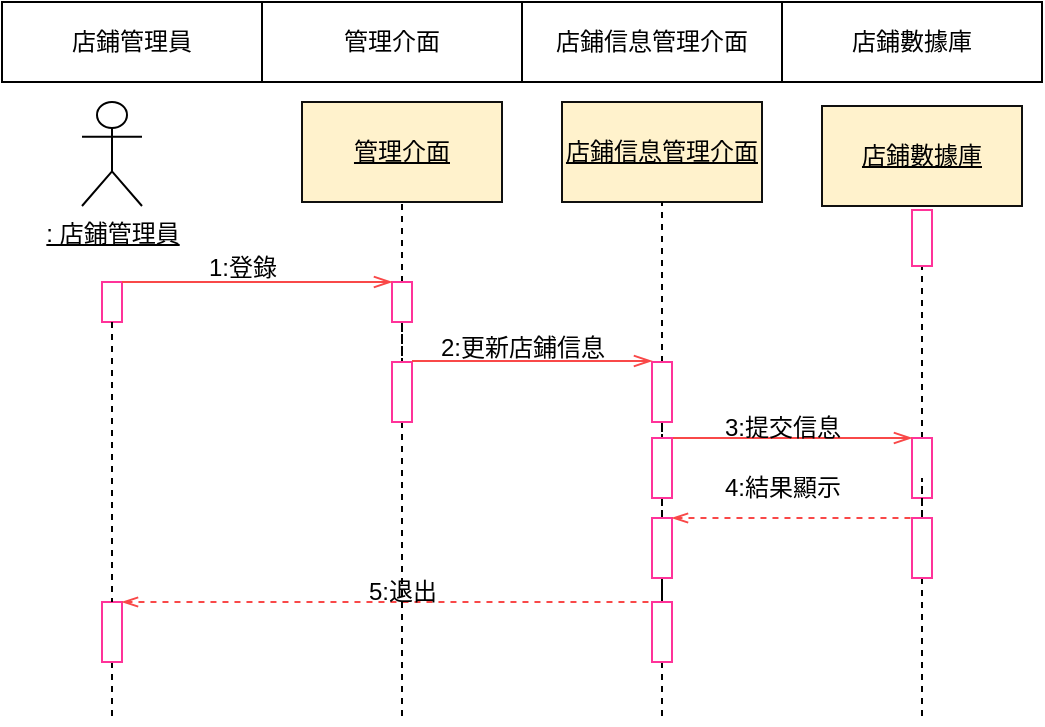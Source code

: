<mxfile version="22.1.15" type="github">
  <diagram name="第 1 页" id="H0MZ5BUimCgYnHS8gh_F">
    <mxGraphModel dx="1042" dy="535" grid="1" gridSize="10" guides="1" tooltips="1" connect="1" arrows="1" fold="1" page="1" pageScale="1" pageWidth="827" pageHeight="1169" math="0" shadow="0">
      <root>
        <mxCell id="0" />
        <mxCell id="1" parent="0" />
        <mxCell id="a9WJi8XXEYe_Kd8HQ3jw-2" value="&lt;u&gt;: 店鋪管理員&lt;/u&gt;" style="shape=umlActor;verticalLabelPosition=bottom;verticalAlign=top;html=1;outlineConnect=0;" parent="1" vertex="1">
          <mxGeometry x="40" y="50" width="30" height="52" as="geometry" />
        </mxCell>
        <mxCell id="a9WJi8XXEYe_Kd8HQ3jw-3" value="&lt;u&gt;店鋪數據庫&lt;/u&gt;" style="rounded=0;whiteSpace=wrap;html=1;fillColor=#fff2cc;strokeColor=#10100f;" parent="1" vertex="1">
          <mxGeometry x="410" y="52" width="100" height="50" as="geometry" />
        </mxCell>
        <mxCell id="a9WJi8XXEYe_Kd8HQ3jw-4" value="&lt;u&gt;店鋪信息管理介面&lt;/u&gt;" style="rounded=0;whiteSpace=wrap;html=1;fillColor=#fff2cc;strokeColor=#10100f;" parent="1" vertex="1">
          <mxGeometry x="280" y="50" width="100" height="50" as="geometry" />
        </mxCell>
        <mxCell id="a9WJi8XXEYe_Kd8HQ3jw-5" value="&lt;u&gt;管理介面&lt;/u&gt;" style="rounded=0;whiteSpace=wrap;html=1;fillColor=#fff2cc;strokeColor=#10100f;" parent="1" vertex="1">
          <mxGeometry x="150" y="50" width="100" height="50" as="geometry" />
        </mxCell>
        <mxCell id="a9WJi8XXEYe_Kd8HQ3jw-12" value="" style="rounded=0;whiteSpace=wrap;html=1;strokeColor=#FF3399;" parent="1" vertex="1">
          <mxGeometry x="50" y="140" width="10" height="20" as="geometry" />
        </mxCell>
        <mxCell id="a9WJi8XXEYe_Kd8HQ3jw-13" style="edgeStyle=orthogonalEdgeStyle;rounded=0;orthogonalLoop=1;jettySize=auto;html=1;exitX=0.5;exitY=1;exitDx=0;exitDy=0;endArrow=none;endFill=0;dashed=1;" parent="1" source="a9WJi8XXEYe_Kd8HQ3jw-14" edge="1">
          <mxGeometry relative="1" as="geometry">
            <mxPoint x="55" y="360" as="targetPoint" />
          </mxGeometry>
        </mxCell>
        <mxCell id="a9WJi8XXEYe_Kd8HQ3jw-14" value="" style="rounded=0;whiteSpace=wrap;html=1;strokeColor=#FF3399;" parent="1" vertex="1">
          <mxGeometry x="50" y="300" width="10" height="30" as="geometry" />
        </mxCell>
        <mxCell id="a9WJi8XXEYe_Kd8HQ3jw-15" style="edgeStyle=orthogonalEdgeStyle;rounded=0;orthogonalLoop=1;jettySize=auto;html=1;exitX=0.5;exitY=1;exitDx=0;exitDy=0;entryX=0.5;entryY=0;entryDx=0;entryDy=0;dashed=1;endArrow=none;endFill=0;" parent="1" source="a9WJi8XXEYe_Kd8HQ3jw-12" target="a9WJi8XXEYe_Kd8HQ3jw-14" edge="1">
          <mxGeometry relative="1" as="geometry">
            <mxPoint x="55" y="250" as="sourcePoint" />
          </mxGeometry>
        </mxCell>
        <mxCell id="a9WJi8XXEYe_Kd8HQ3jw-17" style="edgeStyle=orthogonalEdgeStyle;rounded=0;orthogonalLoop=1;jettySize=auto;html=1;exitX=0.5;exitY=0;exitDx=0;exitDy=0;entryX=0.5;entryY=1;entryDx=0;entryDy=0;dashed=1;endArrow=none;endFill=0;" parent="1" source="a9WJi8XXEYe_Kd8HQ3jw-19" target="a9WJi8XXEYe_Kd8HQ3jw-5" edge="1">
          <mxGeometry relative="1" as="geometry">
            <Array as="points">
              <mxPoint x="200" y="140" />
            </Array>
          </mxGeometry>
        </mxCell>
        <mxCell id="a9WJi8XXEYe_Kd8HQ3jw-76" style="edgeStyle=orthogonalEdgeStyle;rounded=0;orthogonalLoop=1;jettySize=auto;html=1;entryX=0.5;entryY=0;entryDx=0;entryDy=0;endArrow=none;endFill=0;dashed=1;" parent="1" source="a9WJi8XXEYe_Kd8HQ3jw-19" target="a9WJi8XXEYe_Kd8HQ3jw-75" edge="1">
          <mxGeometry relative="1" as="geometry" />
        </mxCell>
        <mxCell id="a9WJi8XXEYe_Kd8HQ3jw-19" value="" style="rounded=0;whiteSpace=wrap;html=1;strokeColor=#FF3399;labelBackgroundColor=default;" parent="1" vertex="1">
          <mxGeometry x="195" y="140" width="10" height="20" as="geometry" />
        </mxCell>
        <mxCell id="a9WJi8XXEYe_Kd8HQ3jw-21" style="edgeStyle=orthogonalEdgeStyle;rounded=0;orthogonalLoop=1;jettySize=auto;html=1;exitX=0.5;exitY=0;exitDx=0;exitDy=0;entryX=0.5;entryY=1;entryDx=0;entryDy=0;dashed=1;endArrow=none;endFill=0;" parent="1" source="a9WJi8XXEYe_Kd8HQ3jw-22" target="a9WJi8XXEYe_Kd8HQ3jw-4" edge="1">
          <mxGeometry relative="1" as="geometry" />
        </mxCell>
        <mxCell id="a9WJi8XXEYe_Kd8HQ3jw-81" style="edgeStyle=orthogonalEdgeStyle;rounded=0;orthogonalLoop=1;jettySize=auto;html=1;entryX=0.5;entryY=0;entryDx=0;entryDy=0;endArrow=none;endFill=0;dashed=1;" parent="1" source="a9WJi8XXEYe_Kd8HQ3jw-22" target="a9WJi8XXEYe_Kd8HQ3jw-78" edge="1">
          <mxGeometry relative="1" as="geometry" />
        </mxCell>
        <mxCell id="a9WJi8XXEYe_Kd8HQ3jw-22" value="" style="rounded=0;whiteSpace=wrap;html=1;strokeColor=#FF3399;labelBackgroundColor=default;" parent="1" vertex="1">
          <mxGeometry x="325" y="180" width="10" height="30" as="geometry" />
        </mxCell>
        <mxCell id="a9WJi8XXEYe_Kd8HQ3jw-87" style="edgeStyle=orthogonalEdgeStyle;rounded=0;orthogonalLoop=1;jettySize=auto;html=1;endArrow=none;endFill=0;dashed=1;" parent="1" source="a9WJi8XXEYe_Kd8HQ3jw-24" edge="1">
          <mxGeometry relative="1" as="geometry">
            <mxPoint x="330" y="360" as="targetPoint" />
          </mxGeometry>
        </mxCell>
        <mxCell id="a9WJi8XXEYe_Kd8HQ3jw-88" value="" style="edgeStyle=orthogonalEdgeStyle;rounded=0;orthogonalLoop=1;jettySize=auto;html=1;endArrow=none;endFill=0;dashed=1;" parent="1" source="a9WJi8XXEYe_Kd8HQ3jw-24" target="a9WJi8XXEYe_Kd8HQ3jw-79" edge="1">
          <mxGeometry relative="1" as="geometry" />
        </mxCell>
        <mxCell id="a9WJi8XXEYe_Kd8HQ3jw-24" value="" style="rounded=0;whiteSpace=wrap;html=1;strokeColor=#FF3399;labelBackgroundColor=default;" parent="1" vertex="1">
          <mxGeometry x="325" y="300" width="10" height="30" as="geometry" />
        </mxCell>
        <mxCell id="a9WJi8XXEYe_Kd8HQ3jw-25" value="" style="edgeStyle=orthogonalEdgeStyle;rounded=0;orthogonalLoop=1;jettySize=auto;html=1;endArrow=none;endFill=0;dashed=1;exitX=0.5;exitY=0;exitDx=0;exitDy=0;entryX=0.5;entryY=1;entryDx=0;entryDy=0;" parent="1" source="a9WJi8XXEYe_Kd8HQ3jw-27" target="a9WJi8XXEYe_Kd8HQ3jw-51" edge="1">
          <mxGeometry relative="1" as="geometry">
            <mxPoint x="420.029" y="210" as="sourcePoint" />
            <mxPoint x="420" y="140" as="targetPoint" />
            <Array as="points">
              <mxPoint x="460" y="150" />
              <mxPoint x="460" y="150" />
            </Array>
          </mxGeometry>
        </mxCell>
        <mxCell id="a9WJi8XXEYe_Kd8HQ3jw-26" value="" style="edgeStyle=orthogonalEdgeStyle;rounded=0;orthogonalLoop=1;jettySize=auto;html=1;dashed=1;endArrow=none;endFill=0;" parent="1" source="a9WJi8XXEYe_Kd8HQ3jw-55" edge="1">
          <mxGeometry relative="1" as="geometry">
            <mxPoint x="460" y="360" as="targetPoint" />
            <Array as="points">
              <mxPoint x="460" y="360" />
            </Array>
          </mxGeometry>
        </mxCell>
        <mxCell id="a9WJi8XXEYe_Kd8HQ3jw-27" value="" style="rounded=0;whiteSpace=wrap;html=1;strokeColor=#FF3399;labelBackgroundColor=default;" parent="1" vertex="1">
          <mxGeometry x="455" y="218" width="10" height="30" as="geometry" />
        </mxCell>
        <mxCell id="a9WJi8XXEYe_Kd8HQ3jw-33" value="" style="endArrow=openThin;endFill=0;endSize=7;html=1;rounded=0;edgeStyle=orthogonalEdgeStyle;entryX=0;entryY=0;entryDx=0;entryDy=0;strokeColor=#f94848;exitX=1;exitY=0;exitDx=0;exitDy=0;" parent="1" source="a9WJi8XXEYe_Kd8HQ3jw-12" target="a9WJi8XXEYe_Kd8HQ3jw-19" edge="1">
          <mxGeometry width="160" relative="1" as="geometry">
            <mxPoint x="195" y="180" as="sourcePoint" />
            <mxPoint x="305" y="180" as="targetPoint" />
            <Array as="points">
              <mxPoint x="120" y="140" />
              <mxPoint x="120" y="140" />
            </Array>
          </mxGeometry>
        </mxCell>
        <mxCell id="a9WJi8XXEYe_Kd8HQ3jw-34" value="" style="endArrow=openThin;endFill=0;endSize=7;html=1;rounded=0;strokeColor=#f94848;exitX=1;exitY=0;exitDx=0;exitDy=0;entryX=0;entryY=0;entryDx=0;entryDy=0;" parent="1" source="a9WJi8XXEYe_Kd8HQ3jw-78" target="a9WJi8XXEYe_Kd8HQ3jw-27" edge="1">
          <mxGeometry width="160" relative="1" as="geometry">
            <mxPoint x="334" y="210" as="sourcePoint" />
            <mxPoint x="414" y="210" as="targetPoint" />
            <Array as="points" />
          </mxGeometry>
        </mxCell>
        <mxCell id="a9WJi8XXEYe_Kd8HQ3jw-37" value="" style="endArrow=none;endFill=0;endSize=7;html=1;rounded=0;strokeColor=#f94848;exitX=1;exitY=0;exitDx=0;exitDy=0;entryX=0;entryY=0;entryDx=0;entryDy=0;startArrow=openThin;startFill=0;dashed=1;" parent="1" source="a9WJi8XXEYe_Kd8HQ3jw-14" target="a9WJi8XXEYe_Kd8HQ3jw-24" edge="1">
          <mxGeometry width="160" relative="1" as="geometry">
            <mxPoint x="330" y="480" as="sourcePoint" />
            <mxPoint x="415" y="380" as="targetPoint" />
          </mxGeometry>
        </mxCell>
        <mxCell id="a9WJi8XXEYe_Kd8HQ3jw-51" value="" style="rounded=0;whiteSpace=wrap;html=1;strokeColor=#FF3399;labelBackgroundColor=default;" parent="1" vertex="1">
          <mxGeometry x="455" y="104" width="10" height="28" as="geometry" />
        </mxCell>
        <mxCell id="a9WJi8XXEYe_Kd8HQ3jw-68" value="" style="shape=table;startSize=0;container=1;collapsible=0;childLayout=tableLayout;" parent="1" vertex="1">
          <mxGeometry width="520" height="40" as="geometry" />
        </mxCell>
        <mxCell id="a9WJi8XXEYe_Kd8HQ3jw-69" value="" style="shape=tableRow;horizontal=0;startSize=0;swimlaneHead=0;swimlaneBody=0;strokeColor=inherit;top=0;left=0;bottom=0;right=0;collapsible=0;dropTarget=0;fillColor=none;points=[[0,0.5],[1,0.5]];portConstraint=eastwest;" parent="a9WJi8XXEYe_Kd8HQ3jw-68" vertex="1">
          <mxGeometry width="520" height="40" as="geometry" />
        </mxCell>
        <mxCell id="a9WJi8XXEYe_Kd8HQ3jw-70" value="店鋪管理員" style="shape=partialRectangle;html=1;whiteSpace=wrap;connectable=0;strokeColor=inherit;overflow=hidden;fillColor=none;top=0;left=0;bottom=0;right=0;pointerEvents=1;" parent="a9WJi8XXEYe_Kd8HQ3jw-69" vertex="1">
          <mxGeometry width="130" height="40" as="geometry">
            <mxRectangle width="130" height="40" as="alternateBounds" />
          </mxGeometry>
        </mxCell>
        <mxCell id="a9WJi8XXEYe_Kd8HQ3jw-71" value="管理介面" style="shape=partialRectangle;html=1;whiteSpace=wrap;connectable=0;strokeColor=inherit;overflow=hidden;fillColor=none;top=0;left=0;bottom=0;right=0;pointerEvents=1;" parent="a9WJi8XXEYe_Kd8HQ3jw-69" vertex="1">
          <mxGeometry x="130" width="130" height="40" as="geometry">
            <mxRectangle width="130" height="40" as="alternateBounds" />
          </mxGeometry>
        </mxCell>
        <mxCell id="a9WJi8XXEYe_Kd8HQ3jw-72" value="店鋪信息管理介面" style="shape=partialRectangle;html=1;whiteSpace=wrap;connectable=0;strokeColor=inherit;overflow=hidden;fillColor=none;top=0;left=0;bottom=0;right=0;pointerEvents=1;" parent="a9WJi8XXEYe_Kd8HQ3jw-69" vertex="1">
          <mxGeometry x="260" width="130" height="40" as="geometry">
            <mxRectangle width="130" height="40" as="alternateBounds" />
          </mxGeometry>
        </mxCell>
        <mxCell id="a9WJi8XXEYe_Kd8HQ3jw-73" value="店鋪數據庫" style="shape=partialRectangle;html=1;whiteSpace=wrap;connectable=0;strokeColor=inherit;overflow=hidden;fillColor=none;top=0;left=0;bottom=0;right=0;pointerEvents=1;" parent="a9WJi8XXEYe_Kd8HQ3jw-69" vertex="1">
          <mxGeometry x="390" width="130" height="40" as="geometry">
            <mxRectangle width="130" height="40" as="alternateBounds" />
          </mxGeometry>
        </mxCell>
        <mxCell id="a9WJi8XXEYe_Kd8HQ3jw-86" style="edgeStyle=orthogonalEdgeStyle;rounded=0;orthogonalLoop=1;jettySize=auto;html=1;endArrow=none;endFill=0;dashed=1;" parent="1" source="a9WJi8XXEYe_Kd8HQ3jw-75" edge="1">
          <mxGeometry relative="1" as="geometry">
            <mxPoint x="200" y="360" as="targetPoint" />
          </mxGeometry>
        </mxCell>
        <mxCell id="a9WJi8XXEYe_Kd8HQ3jw-75" value="" style="rounded=0;whiteSpace=wrap;html=1;strokeColor=#FF3399;labelBackgroundColor=default;" parent="1" vertex="1">
          <mxGeometry x="195" y="180" width="10" height="30" as="geometry" />
        </mxCell>
        <mxCell id="a9WJi8XXEYe_Kd8HQ3jw-77" value="" style="endArrow=openThin;endFill=0;endSize=7;html=1;rounded=0;edgeStyle=orthogonalEdgeStyle;strokeColor=#f94848;exitX=1;exitY=0;exitDx=0;exitDy=0;entryX=0;entryY=0;entryDx=0;entryDy=0;" parent="1" edge="1">
          <mxGeometry width="160" relative="1" as="geometry">
            <mxPoint x="205" y="179.5" as="sourcePoint" />
            <mxPoint x="325" y="179.5" as="targetPoint" />
            <Array as="points" />
          </mxGeometry>
        </mxCell>
        <mxCell id="a9WJi8XXEYe_Kd8HQ3jw-83" style="edgeStyle=orthogonalEdgeStyle;rounded=0;orthogonalLoop=1;jettySize=auto;html=1;endArrow=none;endFill=0;dashed=1;" parent="1" source="a9WJi8XXEYe_Kd8HQ3jw-78" edge="1">
          <mxGeometry relative="1" as="geometry">
            <mxPoint x="330" y="240" as="targetPoint" />
          </mxGeometry>
        </mxCell>
        <mxCell id="a9WJi8XXEYe_Kd8HQ3jw-78" value="" style="rounded=0;whiteSpace=wrap;html=1;strokeColor=#FF3399;labelBackgroundColor=default;" parent="1" vertex="1">
          <mxGeometry x="325" y="218" width="10" height="30" as="geometry" />
        </mxCell>
        <mxCell id="a9WJi8XXEYe_Kd8HQ3jw-79" value="" style="rounded=0;whiteSpace=wrap;html=1;strokeColor=#FF3399;labelBackgroundColor=default;" parent="1" vertex="1">
          <mxGeometry x="325" y="258" width="10" height="30" as="geometry" />
        </mxCell>
        <mxCell id="a9WJi8XXEYe_Kd8HQ3jw-85" value="5:退出" style="text;html=1;align=center;verticalAlign=middle;resizable=0;points=[];autosize=1;strokeColor=none;fillColor=none;" parent="1" vertex="1">
          <mxGeometry x="170" y="280" width="60" height="30" as="geometry" />
        </mxCell>
        <mxCell id="a9WJi8XXEYe_Kd8HQ3jw-89" value="" style="endArrow=none;endFill=0;endSize=7;html=1;rounded=0;strokeColor=#f94848;exitX=1;exitY=0;exitDx=0;exitDy=0;entryX=0;entryY=0;entryDx=0;entryDy=0;startArrow=openThin;startFill=0;dashed=1;" parent="1" source="a9WJi8XXEYe_Kd8HQ3jw-79" target="a9WJi8XXEYe_Kd8HQ3jw-55" edge="1">
          <mxGeometry width="160" relative="1" as="geometry">
            <mxPoint x="344" y="220" as="sourcePoint" />
            <mxPoint x="465" y="220" as="targetPoint" />
            <Array as="points" />
          </mxGeometry>
        </mxCell>
        <mxCell id="a9WJi8XXEYe_Kd8HQ3jw-90" value="4:結果顯示" style="text;html=1;align=center;verticalAlign=middle;resizable=0;points=[];autosize=1;strokeColor=none;fillColor=none;" parent="1" vertex="1">
          <mxGeometry x="350" y="228" width="80" height="30" as="geometry" />
        </mxCell>
        <mxCell id="a9WJi8XXEYe_Kd8HQ3jw-91" value="3:提交信息" style="text;html=1;align=center;verticalAlign=middle;resizable=0;points=[];autosize=1;strokeColor=none;fillColor=none;" parent="1" vertex="1">
          <mxGeometry x="350" y="198" width="80" height="30" as="geometry" />
        </mxCell>
        <mxCell id="a9WJi8XXEYe_Kd8HQ3jw-95" value="1:登錄" style="text;html=1;align=center;verticalAlign=middle;resizable=0;points=[];autosize=1;strokeColor=none;fillColor=none;" parent="1" vertex="1">
          <mxGeometry x="90" y="118" width="60" height="30" as="geometry" />
        </mxCell>
        <mxCell id="a9WJi8XXEYe_Kd8HQ3jw-96" value="2:更新店鋪信息" style="text;html=1;align=center;verticalAlign=middle;resizable=0;points=[];autosize=1;strokeColor=none;fillColor=none;" parent="1" vertex="1">
          <mxGeometry x="205" y="158" width="110" height="30" as="geometry" />
        </mxCell>
        <mxCell id="a9WJi8XXEYe_Kd8HQ3jw-97" value="" style="edgeStyle=orthogonalEdgeStyle;rounded=0;orthogonalLoop=1;jettySize=auto;html=1;dashed=1;endArrow=none;endFill=0;" parent="1" source="a9WJi8XXEYe_Kd8HQ3jw-27" target="a9WJi8XXEYe_Kd8HQ3jw-55" edge="1">
          <mxGeometry relative="1" as="geometry">
            <mxPoint x="460" y="240" as="sourcePoint" />
            <mxPoint x="460" y="350" as="targetPoint" />
            <Array as="points" />
          </mxGeometry>
        </mxCell>
        <mxCell id="a9WJi8XXEYe_Kd8HQ3jw-55" value="" style="rounded=0;whiteSpace=wrap;html=1;strokeColor=#FF3399;labelBackgroundColor=default;" parent="1" vertex="1">
          <mxGeometry x="455" y="258" width="10" height="30" as="geometry" />
        </mxCell>
      </root>
    </mxGraphModel>
  </diagram>
</mxfile>
